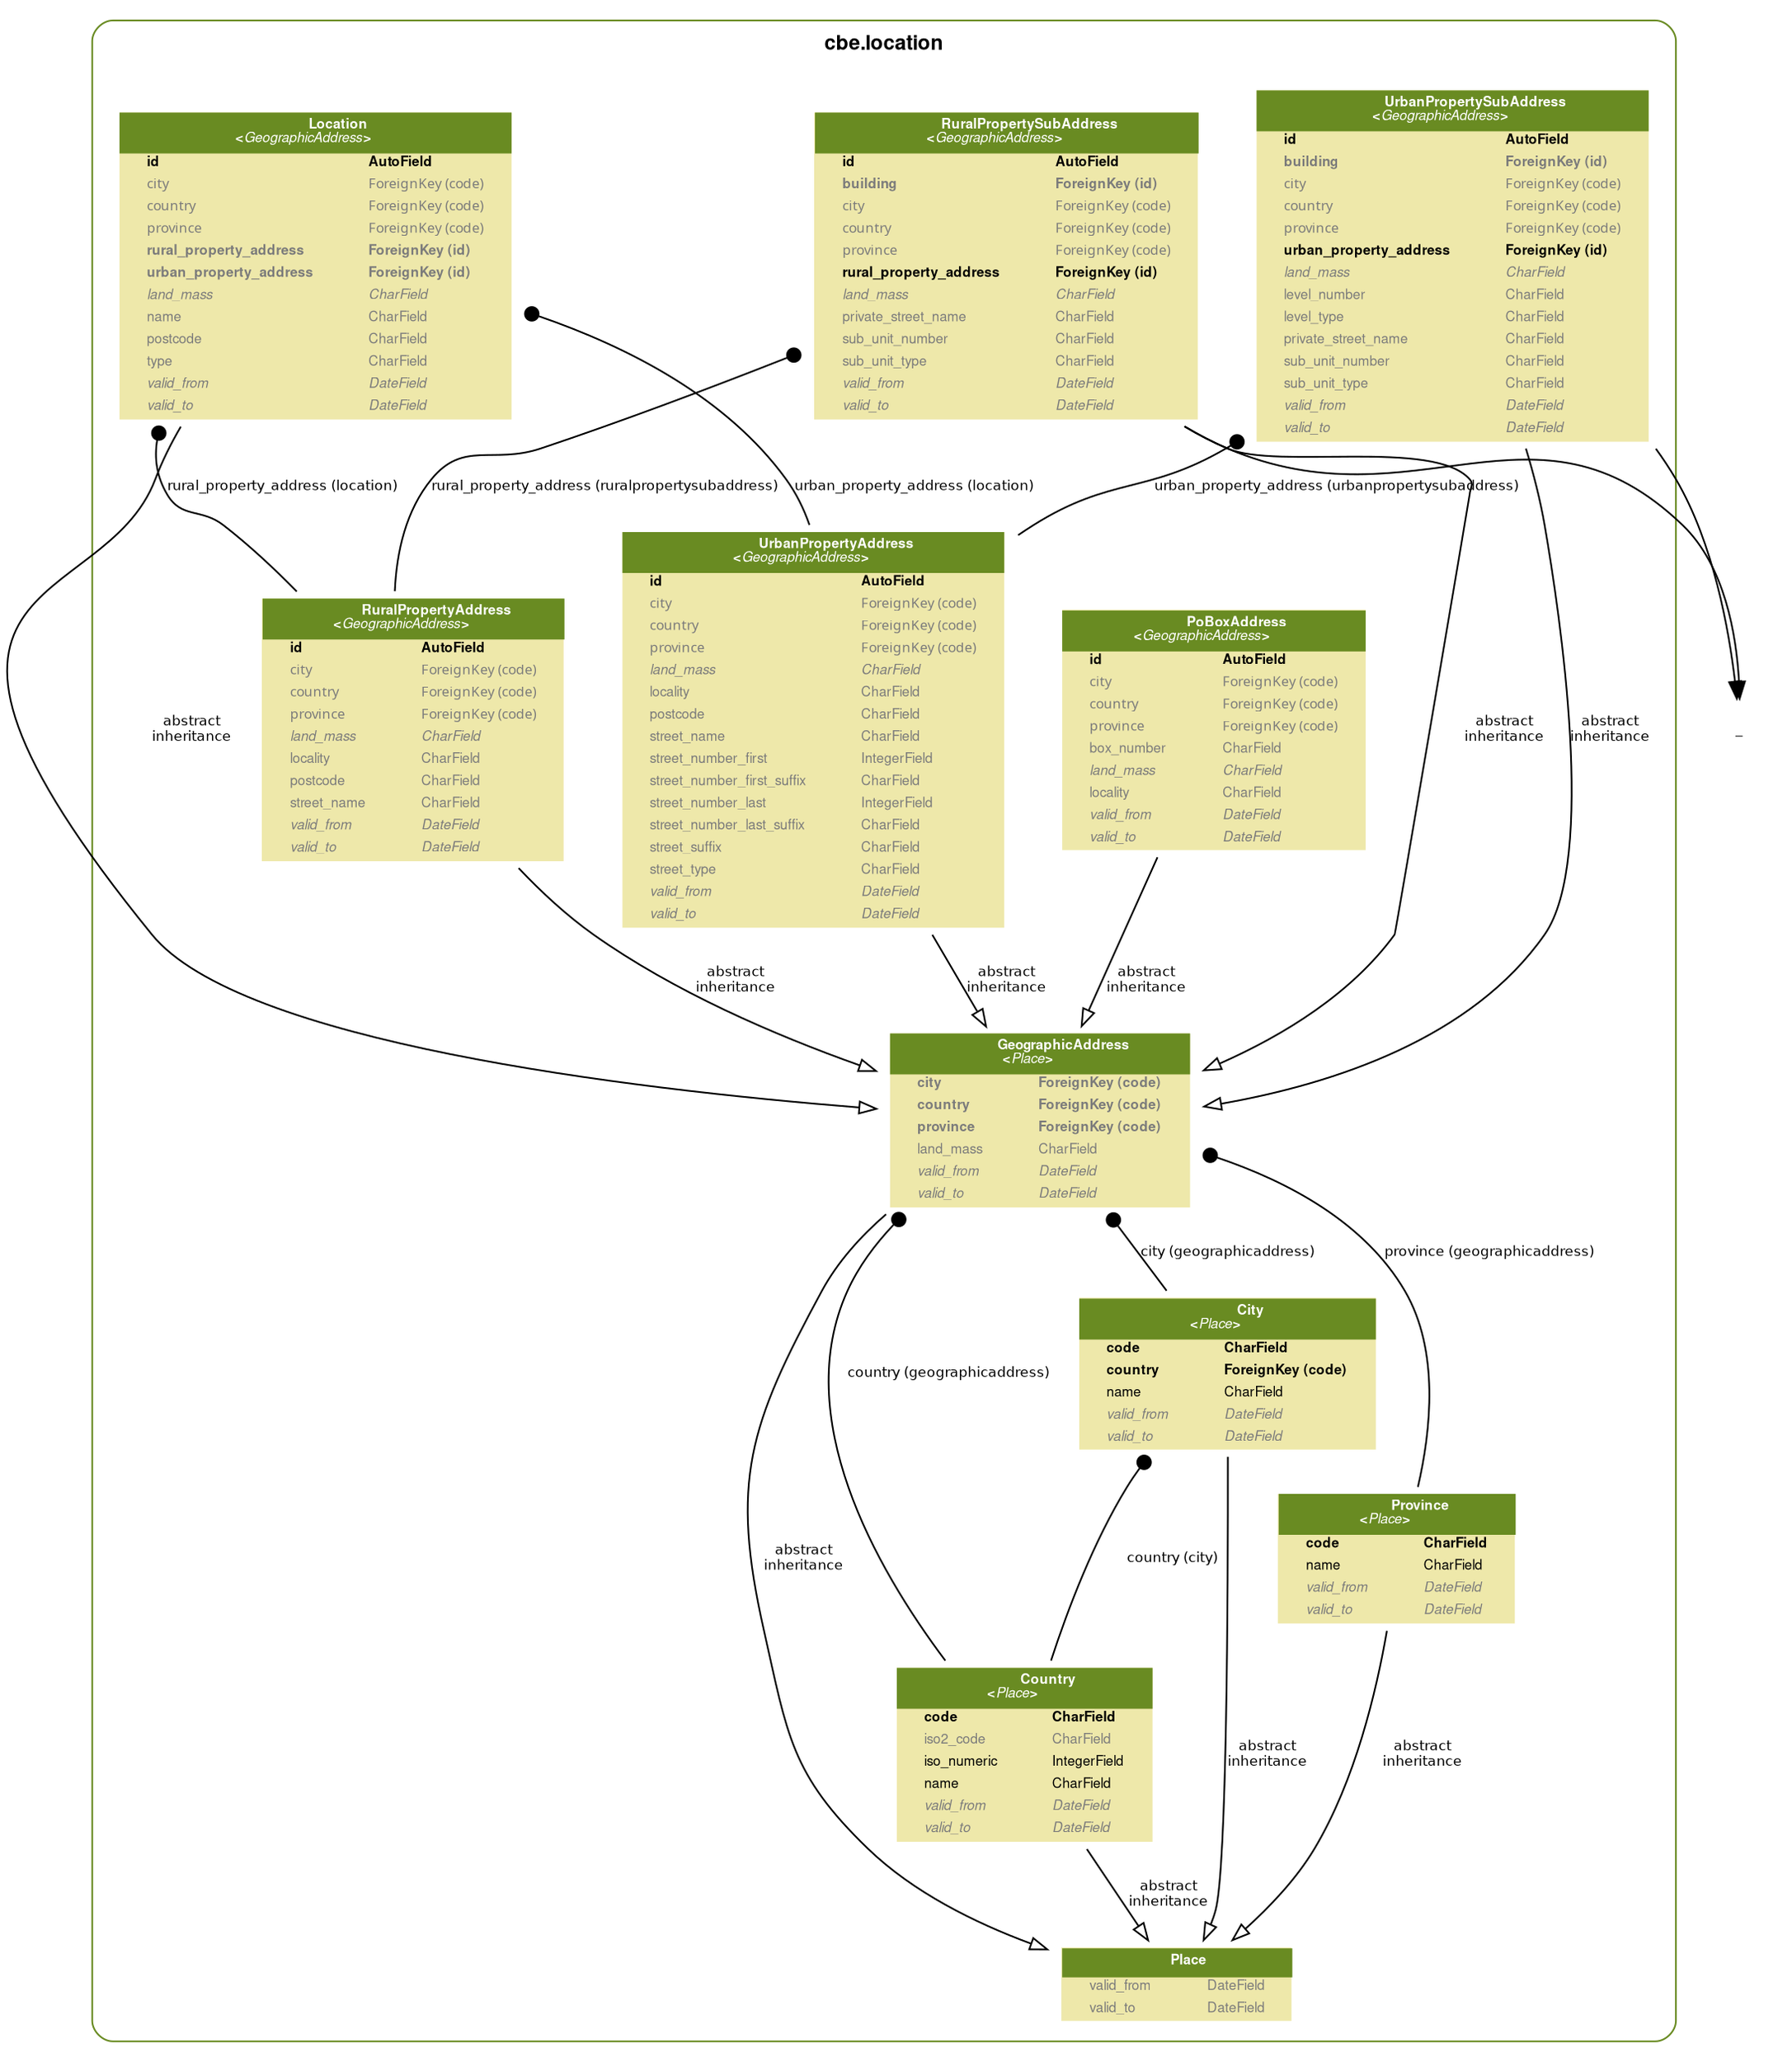 digraph model_graph {
  // Dotfile by Django-Extensions graph_models
  // Created: 2018-01-15 13:02
  // Cli Options: -I Place,Country,City,Province,GeographicAddress,UrbanPropertyAddress,UrbanPropertySubAddress,RuralPropertyAddress,RuralPropertySubAddress,PoBoxAddress,Location

  fontname = "Helvetica"
  fontsize = 8
  splines  = true

  node [
    fontname = "Helvetica"
    fontsize = 8
    shape = "plaintext"
  ]

  edge [
    fontname = "Helvetica"
    fontsize = 8
  ]

  // Labels
  subgraph cluster_cbe_location {
    label=<
          <TABLE BORDER="0" CELLBORDER="0" CELLSPACING="0">
          <TR><TD COLSPAN="2" CELLPADDING="4" ALIGN="CENTER">
          <FONT FACE="Helvetica Bold" COLOR="Black" POINT-SIZE="12">
          cbe.location
          </FONT>
          </TD></TR>
          </TABLE>
          >
    color=olivedrab4
    style="rounded"
  
    cbe_location_models_GeographicAddress [label=<
      <TABLE BGCOLOR="palegoldenrod" BORDER="0" CELLBORDER="0" CELLSPACING="0">
      <TR><TD COLSPAN="2" CELLPADDING="4" ALIGN="CENTER" BGCOLOR="olivedrab4">
      <FONT FACE="Helvetica Bold" COLOR="white">
      GeographicAddress<BR/>&lt;<FONT FACE="Helvetica Italic">Place</FONT>&gt;
      </FONT></TD></TR>
    
      <TR><TD ALIGN="LEFT" BORDER="0">
      <FONT COLOR="#7B7B7B" FACE="Helvetica Bold">city</FONT>
      </TD><TD ALIGN="LEFT">
      <FONT COLOR="#7B7B7B" FACE="Helvetica Bold">ForeignKey (code)</FONT>
      </TD></TR>
    
      <TR><TD ALIGN="LEFT" BORDER="0">
      <FONT COLOR="#7B7B7B" FACE="Helvetica Bold">country</FONT>
      </TD><TD ALIGN="LEFT">
      <FONT COLOR="#7B7B7B" FACE="Helvetica Bold">ForeignKey (code)</FONT>
      </TD></TR>
    
      <TR><TD ALIGN="LEFT" BORDER="0">
      <FONT COLOR="#7B7B7B" FACE="Helvetica Bold">province</FONT>
      </TD><TD ALIGN="LEFT">
      <FONT COLOR="#7B7B7B" FACE="Helvetica Bold">ForeignKey (code)</FONT>
      </TD></TR>
    
      <TR><TD ALIGN="LEFT" BORDER="0">
      <FONT COLOR="#7B7B7B" FACE="Helvetica ">land_mass</FONT>
      </TD><TD ALIGN="LEFT">
      <FONT COLOR="#7B7B7B" FACE="Helvetica ">CharField</FONT>
      </TD></TR>
    
      <TR><TD ALIGN="LEFT" BORDER="0">
      <FONT COLOR="#7B7B7B" FACE="Helvetica Italic">valid_from</FONT>
      </TD><TD ALIGN="LEFT">
      <FONT COLOR="#7B7B7B" FACE="Helvetica Italic">DateField</FONT>
      </TD></TR>
    
      <TR><TD ALIGN="LEFT" BORDER="0">
      <FONT COLOR="#7B7B7B" FACE="Helvetica Italic">valid_to</FONT>
      </TD><TD ALIGN="LEFT">
      <FONT COLOR="#7B7B7B" FACE="Helvetica Italic">DateField</FONT>
      </TD></TR>
    
      </TABLE>
      >]
  
    cbe_location_models_Place [label=<
      <TABLE BGCOLOR="palegoldenrod" BORDER="0" CELLBORDER="0" CELLSPACING="0">
      <TR><TD COLSPAN="2" CELLPADDING="4" ALIGN="CENTER" BGCOLOR="olivedrab4">
      <FONT FACE="Helvetica Bold" COLOR="white">
      Place
      </FONT></TD></TR>
    
      <TR><TD ALIGN="LEFT" BORDER="0">
      <FONT COLOR="#7B7B7B" FACE="Helvetica ">valid_from</FONT>
      </TD><TD ALIGN="LEFT">
      <FONT COLOR="#7B7B7B" FACE="Helvetica ">DateField</FONT>
      </TD></TR>
    
      <TR><TD ALIGN="LEFT" BORDER="0">
      <FONT COLOR="#7B7B7B" FACE="Helvetica ">valid_to</FONT>
      </TD><TD ALIGN="LEFT">
      <FONT COLOR="#7B7B7B" FACE="Helvetica ">DateField</FONT>
      </TD></TR>
    
      </TABLE>
      >]
  
    cbe_location_models_Country [label=<
      <TABLE BGCOLOR="palegoldenrod" BORDER="0" CELLBORDER="0" CELLSPACING="0">
      <TR><TD COLSPAN="2" CELLPADDING="4" ALIGN="CENTER" BGCOLOR="olivedrab4">
      <FONT FACE="Helvetica Bold" COLOR="white">
      Country<BR/>&lt;<FONT FACE="Helvetica Italic">Place</FONT>&gt;
      </FONT></TD></TR>
    
      <TR><TD ALIGN="LEFT" BORDER="0">
      <FONT FACE="Helvetica Bold">code</FONT>
      </TD><TD ALIGN="LEFT">
      <FONT FACE="Helvetica Bold">CharField</FONT>
      </TD></TR>
    
      <TR><TD ALIGN="LEFT" BORDER="0">
      <FONT COLOR="#7B7B7B" FACE="Helvetica ">iso2_code</FONT>
      </TD><TD ALIGN="LEFT">
      <FONT COLOR="#7B7B7B" FACE="Helvetica ">CharField</FONT>
      </TD></TR>
    
      <TR><TD ALIGN="LEFT" BORDER="0">
      <FONT FACE="Helvetica ">iso_numeric</FONT>
      </TD><TD ALIGN="LEFT">
      <FONT FACE="Helvetica ">IntegerField</FONT>
      </TD></TR>
    
      <TR><TD ALIGN="LEFT" BORDER="0">
      <FONT FACE="Helvetica ">name</FONT>
      </TD><TD ALIGN="LEFT">
      <FONT FACE="Helvetica ">CharField</FONT>
      </TD></TR>
    
      <TR><TD ALIGN="LEFT" BORDER="0">
      <FONT COLOR="#7B7B7B" FACE="Helvetica Italic">valid_from</FONT>
      </TD><TD ALIGN="LEFT">
      <FONT COLOR="#7B7B7B" FACE="Helvetica Italic">DateField</FONT>
      </TD></TR>
    
      <TR><TD ALIGN="LEFT" BORDER="0">
      <FONT COLOR="#7B7B7B" FACE="Helvetica Italic">valid_to</FONT>
      </TD><TD ALIGN="LEFT">
      <FONT COLOR="#7B7B7B" FACE="Helvetica Italic">DateField</FONT>
      </TD></TR>
    
      </TABLE>
      >]
  
    cbe_location_models_City [label=<
      <TABLE BGCOLOR="palegoldenrod" BORDER="0" CELLBORDER="0" CELLSPACING="0">
      <TR><TD COLSPAN="2" CELLPADDING="4" ALIGN="CENTER" BGCOLOR="olivedrab4">
      <FONT FACE="Helvetica Bold" COLOR="white">
      City<BR/>&lt;<FONT FACE="Helvetica Italic">Place</FONT>&gt;
      </FONT></TD></TR>
    
      <TR><TD ALIGN="LEFT" BORDER="0">
      <FONT FACE="Helvetica Bold">code</FONT>
      </TD><TD ALIGN="LEFT">
      <FONT FACE="Helvetica Bold">CharField</FONT>
      </TD></TR>
    
      <TR><TD ALIGN="LEFT" BORDER="0">
      <FONT FACE="Helvetica Bold">country</FONT>
      </TD><TD ALIGN="LEFT">
      <FONT FACE="Helvetica Bold">ForeignKey (code)</FONT>
      </TD></TR>
    
      <TR><TD ALIGN="LEFT" BORDER="0">
      <FONT FACE="Helvetica ">name</FONT>
      </TD><TD ALIGN="LEFT">
      <FONT FACE="Helvetica ">CharField</FONT>
      </TD></TR>
    
      <TR><TD ALIGN="LEFT" BORDER="0">
      <FONT COLOR="#7B7B7B" FACE="Helvetica Italic">valid_from</FONT>
      </TD><TD ALIGN="LEFT">
      <FONT COLOR="#7B7B7B" FACE="Helvetica Italic">DateField</FONT>
      </TD></TR>
    
      <TR><TD ALIGN="LEFT" BORDER="0">
      <FONT COLOR="#7B7B7B" FACE="Helvetica Italic">valid_to</FONT>
      </TD><TD ALIGN="LEFT">
      <FONT COLOR="#7B7B7B" FACE="Helvetica Italic">DateField</FONT>
      </TD></TR>
    
      </TABLE>
      >]
  
    cbe_location_models_Province [label=<
      <TABLE BGCOLOR="palegoldenrod" BORDER="0" CELLBORDER="0" CELLSPACING="0">
      <TR><TD COLSPAN="2" CELLPADDING="4" ALIGN="CENTER" BGCOLOR="olivedrab4">
      <FONT FACE="Helvetica Bold" COLOR="white">
      Province<BR/>&lt;<FONT FACE="Helvetica Italic">Place</FONT>&gt;
      </FONT></TD></TR>
    
      <TR><TD ALIGN="LEFT" BORDER="0">
      <FONT FACE="Helvetica Bold">code</FONT>
      </TD><TD ALIGN="LEFT">
      <FONT FACE="Helvetica Bold">CharField</FONT>
      </TD></TR>
    
      <TR><TD ALIGN="LEFT" BORDER="0">
      <FONT FACE="Helvetica ">name</FONT>
      </TD><TD ALIGN="LEFT">
      <FONT FACE="Helvetica ">CharField</FONT>
      </TD></TR>
    
      <TR><TD ALIGN="LEFT" BORDER="0">
      <FONT COLOR="#7B7B7B" FACE="Helvetica Italic">valid_from</FONT>
      </TD><TD ALIGN="LEFT">
      <FONT COLOR="#7B7B7B" FACE="Helvetica Italic">DateField</FONT>
      </TD></TR>
    
      <TR><TD ALIGN="LEFT" BORDER="0">
      <FONT COLOR="#7B7B7B" FACE="Helvetica Italic">valid_to</FONT>
      </TD><TD ALIGN="LEFT">
      <FONT COLOR="#7B7B7B" FACE="Helvetica Italic">DateField</FONT>
      </TD></TR>
    
      </TABLE>
      >]
  
    cbe_location_models_UrbanPropertyAddress [label=<
      <TABLE BGCOLOR="palegoldenrod" BORDER="0" CELLBORDER="0" CELLSPACING="0">
      <TR><TD COLSPAN="2" CELLPADDING="4" ALIGN="CENTER" BGCOLOR="olivedrab4">
      <FONT FACE="Helvetica Bold" COLOR="white">
      UrbanPropertyAddress<BR/>&lt;<FONT FACE="Helvetica Italic">GeographicAddress</FONT>&gt;
      </FONT></TD></TR>
    
      <TR><TD ALIGN="LEFT" BORDER="0">
      <FONT FACE="Helvetica Bold">id</FONT>
      </TD><TD ALIGN="LEFT">
      <FONT FACE="Helvetica Bold">AutoField</FONT>
      </TD></TR>
    
      <TR><TD ALIGN="LEFT" BORDER="0">
      <FONT COLOR="#7B7B7B" FACE="Helvetica ItalicBold">city</FONT>
      </TD><TD ALIGN="LEFT">
      <FONT COLOR="#7B7B7B" FACE="Helvetica ItalicBold">ForeignKey (code)</FONT>
      </TD></TR>
    
      <TR><TD ALIGN="LEFT" BORDER="0">
      <FONT COLOR="#7B7B7B" FACE="Helvetica ItalicBold">country</FONT>
      </TD><TD ALIGN="LEFT">
      <FONT COLOR="#7B7B7B" FACE="Helvetica ItalicBold">ForeignKey (code)</FONT>
      </TD></TR>
    
      <TR><TD ALIGN="LEFT" BORDER="0">
      <FONT COLOR="#7B7B7B" FACE="Helvetica ItalicBold">province</FONT>
      </TD><TD ALIGN="LEFT">
      <FONT COLOR="#7B7B7B" FACE="Helvetica ItalicBold">ForeignKey (code)</FONT>
      </TD></TR>
    
      <TR><TD ALIGN="LEFT" BORDER="0">
      <FONT COLOR="#7B7B7B" FACE="Helvetica Italic">land_mass</FONT>
      </TD><TD ALIGN="LEFT">
      <FONT COLOR="#7B7B7B" FACE="Helvetica Italic">CharField</FONT>
      </TD></TR>
    
      <TR><TD ALIGN="LEFT" BORDER="0">
      <FONT COLOR="#7B7B7B" FACE="Helvetica ">locality</FONT>
      </TD><TD ALIGN="LEFT">
      <FONT COLOR="#7B7B7B" FACE="Helvetica ">CharField</FONT>
      </TD></TR>
    
      <TR><TD ALIGN="LEFT" BORDER="0">
      <FONT COLOR="#7B7B7B" FACE="Helvetica ">postcode</FONT>
      </TD><TD ALIGN="LEFT">
      <FONT COLOR="#7B7B7B" FACE="Helvetica ">CharField</FONT>
      </TD></TR>
    
      <TR><TD ALIGN="LEFT" BORDER="0">
      <FONT COLOR="#7B7B7B" FACE="Helvetica ">street_name</FONT>
      </TD><TD ALIGN="LEFT">
      <FONT COLOR="#7B7B7B" FACE="Helvetica ">CharField</FONT>
      </TD></TR>
    
      <TR><TD ALIGN="LEFT" BORDER="0">
      <FONT COLOR="#7B7B7B" FACE="Helvetica ">street_number_first</FONT>
      </TD><TD ALIGN="LEFT">
      <FONT COLOR="#7B7B7B" FACE="Helvetica ">IntegerField</FONT>
      </TD></TR>
    
      <TR><TD ALIGN="LEFT" BORDER="0">
      <FONT COLOR="#7B7B7B" FACE="Helvetica ">street_number_first_suffix</FONT>
      </TD><TD ALIGN="LEFT">
      <FONT COLOR="#7B7B7B" FACE="Helvetica ">CharField</FONT>
      </TD></TR>
    
      <TR><TD ALIGN="LEFT" BORDER="0">
      <FONT COLOR="#7B7B7B" FACE="Helvetica ">street_number_last</FONT>
      </TD><TD ALIGN="LEFT">
      <FONT COLOR="#7B7B7B" FACE="Helvetica ">IntegerField</FONT>
      </TD></TR>
    
      <TR><TD ALIGN="LEFT" BORDER="0">
      <FONT COLOR="#7B7B7B" FACE="Helvetica ">street_number_last_suffix</FONT>
      </TD><TD ALIGN="LEFT">
      <FONT COLOR="#7B7B7B" FACE="Helvetica ">CharField</FONT>
      </TD></TR>
    
      <TR><TD ALIGN="LEFT" BORDER="0">
      <FONT COLOR="#7B7B7B" FACE="Helvetica ">street_suffix</FONT>
      </TD><TD ALIGN="LEFT">
      <FONT COLOR="#7B7B7B" FACE="Helvetica ">CharField</FONT>
      </TD></TR>
    
      <TR><TD ALIGN="LEFT" BORDER="0">
      <FONT COLOR="#7B7B7B" FACE="Helvetica ">street_type</FONT>
      </TD><TD ALIGN="LEFT">
      <FONT COLOR="#7B7B7B" FACE="Helvetica ">CharField</FONT>
      </TD></TR>
    
      <TR><TD ALIGN="LEFT" BORDER="0">
      <FONT COLOR="#7B7B7B" FACE="Helvetica Italic">valid_from</FONT>
      </TD><TD ALIGN="LEFT">
      <FONT COLOR="#7B7B7B" FACE="Helvetica Italic">DateField</FONT>
      </TD></TR>
    
      <TR><TD ALIGN="LEFT" BORDER="0">
      <FONT COLOR="#7B7B7B" FACE="Helvetica Italic">valid_to</FONT>
      </TD><TD ALIGN="LEFT">
      <FONT COLOR="#7B7B7B" FACE="Helvetica Italic">DateField</FONT>
      </TD></TR>
    
      </TABLE>
      >]
  
    cbe_location_models_UrbanPropertySubAddress [label=<
      <TABLE BGCOLOR="palegoldenrod" BORDER="0" CELLBORDER="0" CELLSPACING="0">
      <TR><TD COLSPAN="2" CELLPADDING="4" ALIGN="CENTER" BGCOLOR="olivedrab4">
      <FONT FACE="Helvetica Bold" COLOR="white">
      UrbanPropertySubAddress<BR/>&lt;<FONT FACE="Helvetica Italic">GeographicAddress</FONT>&gt;
      </FONT></TD></TR>
    
      <TR><TD ALIGN="LEFT" BORDER="0">
      <FONT FACE="Helvetica Bold">id</FONT>
      </TD><TD ALIGN="LEFT">
      <FONT FACE="Helvetica Bold">AutoField</FONT>
      </TD></TR>
    
      <TR><TD ALIGN="LEFT" BORDER="0">
      <FONT COLOR="#7B7B7B" FACE="Helvetica Bold">building</FONT>
      </TD><TD ALIGN="LEFT">
      <FONT COLOR="#7B7B7B" FACE="Helvetica Bold">ForeignKey (id)</FONT>
      </TD></TR>
    
      <TR><TD ALIGN="LEFT" BORDER="0">
      <FONT COLOR="#7B7B7B" FACE="Helvetica ItalicBold">city</FONT>
      </TD><TD ALIGN="LEFT">
      <FONT COLOR="#7B7B7B" FACE="Helvetica ItalicBold">ForeignKey (code)</FONT>
      </TD></TR>
    
      <TR><TD ALIGN="LEFT" BORDER="0">
      <FONT COLOR="#7B7B7B" FACE="Helvetica ItalicBold">country</FONT>
      </TD><TD ALIGN="LEFT">
      <FONT COLOR="#7B7B7B" FACE="Helvetica ItalicBold">ForeignKey (code)</FONT>
      </TD></TR>
    
      <TR><TD ALIGN="LEFT" BORDER="0">
      <FONT COLOR="#7B7B7B" FACE="Helvetica ItalicBold">province</FONT>
      </TD><TD ALIGN="LEFT">
      <FONT COLOR="#7B7B7B" FACE="Helvetica ItalicBold">ForeignKey (code)</FONT>
      </TD></TR>
    
      <TR><TD ALIGN="LEFT" BORDER="0">
      <FONT FACE="Helvetica Bold">urban_property_address</FONT>
      </TD><TD ALIGN="LEFT">
      <FONT FACE="Helvetica Bold">ForeignKey (id)</FONT>
      </TD></TR>
    
      <TR><TD ALIGN="LEFT" BORDER="0">
      <FONT COLOR="#7B7B7B" FACE="Helvetica Italic">land_mass</FONT>
      </TD><TD ALIGN="LEFT">
      <FONT COLOR="#7B7B7B" FACE="Helvetica Italic">CharField</FONT>
      </TD></TR>
    
      <TR><TD ALIGN="LEFT" BORDER="0">
      <FONT COLOR="#7B7B7B" FACE="Helvetica ">level_number</FONT>
      </TD><TD ALIGN="LEFT">
      <FONT COLOR="#7B7B7B" FACE="Helvetica ">CharField</FONT>
      </TD></TR>
    
      <TR><TD ALIGN="LEFT" BORDER="0">
      <FONT COLOR="#7B7B7B" FACE="Helvetica ">level_type</FONT>
      </TD><TD ALIGN="LEFT">
      <FONT COLOR="#7B7B7B" FACE="Helvetica ">CharField</FONT>
      </TD></TR>
    
      <TR><TD ALIGN="LEFT" BORDER="0">
      <FONT COLOR="#7B7B7B" FACE="Helvetica ">private_street_name</FONT>
      </TD><TD ALIGN="LEFT">
      <FONT COLOR="#7B7B7B" FACE="Helvetica ">CharField</FONT>
      </TD></TR>
    
      <TR><TD ALIGN="LEFT" BORDER="0">
      <FONT COLOR="#7B7B7B" FACE="Helvetica ">sub_unit_number</FONT>
      </TD><TD ALIGN="LEFT">
      <FONT COLOR="#7B7B7B" FACE="Helvetica ">CharField</FONT>
      </TD></TR>
    
      <TR><TD ALIGN="LEFT" BORDER="0">
      <FONT COLOR="#7B7B7B" FACE="Helvetica ">sub_unit_type</FONT>
      </TD><TD ALIGN="LEFT">
      <FONT COLOR="#7B7B7B" FACE="Helvetica ">CharField</FONT>
      </TD></TR>
    
      <TR><TD ALIGN="LEFT" BORDER="0">
      <FONT COLOR="#7B7B7B" FACE="Helvetica Italic">valid_from</FONT>
      </TD><TD ALIGN="LEFT">
      <FONT COLOR="#7B7B7B" FACE="Helvetica Italic">DateField</FONT>
      </TD></TR>
    
      <TR><TD ALIGN="LEFT" BORDER="0">
      <FONT COLOR="#7B7B7B" FACE="Helvetica Italic">valid_to</FONT>
      </TD><TD ALIGN="LEFT">
      <FONT COLOR="#7B7B7B" FACE="Helvetica Italic">DateField</FONT>
      </TD></TR>
    
      </TABLE>
      >]
  
    cbe_location_models_RuralPropertyAddress [label=<
      <TABLE BGCOLOR="palegoldenrod" BORDER="0" CELLBORDER="0" CELLSPACING="0">
      <TR><TD COLSPAN="2" CELLPADDING="4" ALIGN="CENTER" BGCOLOR="olivedrab4">
      <FONT FACE="Helvetica Bold" COLOR="white">
      RuralPropertyAddress<BR/>&lt;<FONT FACE="Helvetica Italic">GeographicAddress</FONT>&gt;
      </FONT></TD></TR>
    
      <TR><TD ALIGN="LEFT" BORDER="0">
      <FONT FACE="Helvetica Bold">id</FONT>
      </TD><TD ALIGN="LEFT">
      <FONT FACE="Helvetica Bold">AutoField</FONT>
      </TD></TR>
    
      <TR><TD ALIGN="LEFT" BORDER="0">
      <FONT COLOR="#7B7B7B" FACE="Helvetica ItalicBold">city</FONT>
      </TD><TD ALIGN="LEFT">
      <FONT COLOR="#7B7B7B" FACE="Helvetica ItalicBold">ForeignKey (code)</FONT>
      </TD></TR>
    
      <TR><TD ALIGN="LEFT" BORDER="0">
      <FONT COLOR="#7B7B7B" FACE="Helvetica ItalicBold">country</FONT>
      </TD><TD ALIGN="LEFT">
      <FONT COLOR="#7B7B7B" FACE="Helvetica ItalicBold">ForeignKey (code)</FONT>
      </TD></TR>
    
      <TR><TD ALIGN="LEFT" BORDER="0">
      <FONT COLOR="#7B7B7B" FACE="Helvetica ItalicBold">province</FONT>
      </TD><TD ALIGN="LEFT">
      <FONT COLOR="#7B7B7B" FACE="Helvetica ItalicBold">ForeignKey (code)</FONT>
      </TD></TR>
    
      <TR><TD ALIGN="LEFT" BORDER="0">
      <FONT COLOR="#7B7B7B" FACE="Helvetica Italic">land_mass</FONT>
      </TD><TD ALIGN="LEFT">
      <FONT COLOR="#7B7B7B" FACE="Helvetica Italic">CharField</FONT>
      </TD></TR>
    
      <TR><TD ALIGN="LEFT" BORDER="0">
      <FONT COLOR="#7B7B7B" FACE="Helvetica ">locality</FONT>
      </TD><TD ALIGN="LEFT">
      <FONT COLOR="#7B7B7B" FACE="Helvetica ">CharField</FONT>
      </TD></TR>
    
      <TR><TD ALIGN="LEFT" BORDER="0">
      <FONT COLOR="#7B7B7B" FACE="Helvetica ">postcode</FONT>
      </TD><TD ALIGN="LEFT">
      <FONT COLOR="#7B7B7B" FACE="Helvetica ">CharField</FONT>
      </TD></TR>
    
      <TR><TD ALIGN="LEFT" BORDER="0">
      <FONT COLOR="#7B7B7B" FACE="Helvetica ">street_name</FONT>
      </TD><TD ALIGN="LEFT">
      <FONT COLOR="#7B7B7B" FACE="Helvetica ">CharField</FONT>
      </TD></TR>
    
      <TR><TD ALIGN="LEFT" BORDER="0">
      <FONT COLOR="#7B7B7B" FACE="Helvetica Italic">valid_from</FONT>
      </TD><TD ALIGN="LEFT">
      <FONT COLOR="#7B7B7B" FACE="Helvetica Italic">DateField</FONT>
      </TD></TR>
    
      <TR><TD ALIGN="LEFT" BORDER="0">
      <FONT COLOR="#7B7B7B" FACE="Helvetica Italic">valid_to</FONT>
      </TD><TD ALIGN="LEFT">
      <FONT COLOR="#7B7B7B" FACE="Helvetica Italic">DateField</FONT>
      </TD></TR>
    
      </TABLE>
      >]
  
    cbe_location_models_RuralPropertySubAddress [label=<
      <TABLE BGCOLOR="palegoldenrod" BORDER="0" CELLBORDER="0" CELLSPACING="0">
      <TR><TD COLSPAN="2" CELLPADDING="4" ALIGN="CENTER" BGCOLOR="olivedrab4">
      <FONT FACE="Helvetica Bold" COLOR="white">
      RuralPropertySubAddress<BR/>&lt;<FONT FACE="Helvetica Italic">GeographicAddress</FONT>&gt;
      </FONT></TD></TR>
    
      <TR><TD ALIGN="LEFT" BORDER="0">
      <FONT FACE="Helvetica Bold">id</FONT>
      </TD><TD ALIGN="LEFT">
      <FONT FACE="Helvetica Bold">AutoField</FONT>
      </TD></TR>
    
      <TR><TD ALIGN="LEFT" BORDER="0">
      <FONT COLOR="#7B7B7B" FACE="Helvetica Bold">building</FONT>
      </TD><TD ALIGN="LEFT">
      <FONT COLOR="#7B7B7B" FACE="Helvetica Bold">ForeignKey (id)</FONT>
      </TD></TR>
    
      <TR><TD ALIGN="LEFT" BORDER="0">
      <FONT COLOR="#7B7B7B" FACE="Helvetica ItalicBold">city</FONT>
      </TD><TD ALIGN="LEFT">
      <FONT COLOR="#7B7B7B" FACE="Helvetica ItalicBold">ForeignKey (code)</FONT>
      </TD></TR>
    
      <TR><TD ALIGN="LEFT" BORDER="0">
      <FONT COLOR="#7B7B7B" FACE="Helvetica ItalicBold">country</FONT>
      </TD><TD ALIGN="LEFT">
      <FONT COLOR="#7B7B7B" FACE="Helvetica ItalicBold">ForeignKey (code)</FONT>
      </TD></TR>
    
      <TR><TD ALIGN="LEFT" BORDER="0">
      <FONT COLOR="#7B7B7B" FACE="Helvetica ItalicBold">province</FONT>
      </TD><TD ALIGN="LEFT">
      <FONT COLOR="#7B7B7B" FACE="Helvetica ItalicBold">ForeignKey (code)</FONT>
      </TD></TR>
    
      <TR><TD ALIGN="LEFT" BORDER="0">
      <FONT FACE="Helvetica Bold">rural_property_address</FONT>
      </TD><TD ALIGN="LEFT">
      <FONT FACE="Helvetica Bold">ForeignKey (id)</FONT>
      </TD></TR>
    
      <TR><TD ALIGN="LEFT" BORDER="0">
      <FONT COLOR="#7B7B7B" FACE="Helvetica Italic">land_mass</FONT>
      </TD><TD ALIGN="LEFT">
      <FONT COLOR="#7B7B7B" FACE="Helvetica Italic">CharField</FONT>
      </TD></TR>
    
      <TR><TD ALIGN="LEFT" BORDER="0">
      <FONT COLOR="#7B7B7B" FACE="Helvetica ">private_street_name</FONT>
      </TD><TD ALIGN="LEFT">
      <FONT COLOR="#7B7B7B" FACE="Helvetica ">CharField</FONT>
      </TD></TR>
    
      <TR><TD ALIGN="LEFT" BORDER="0">
      <FONT COLOR="#7B7B7B" FACE="Helvetica ">sub_unit_number</FONT>
      </TD><TD ALIGN="LEFT">
      <FONT COLOR="#7B7B7B" FACE="Helvetica ">CharField</FONT>
      </TD></TR>
    
      <TR><TD ALIGN="LEFT" BORDER="0">
      <FONT COLOR="#7B7B7B" FACE="Helvetica ">sub_unit_type</FONT>
      </TD><TD ALIGN="LEFT">
      <FONT COLOR="#7B7B7B" FACE="Helvetica ">CharField</FONT>
      </TD></TR>
    
      <TR><TD ALIGN="LEFT" BORDER="0">
      <FONT COLOR="#7B7B7B" FACE="Helvetica Italic">valid_from</FONT>
      </TD><TD ALIGN="LEFT">
      <FONT COLOR="#7B7B7B" FACE="Helvetica Italic">DateField</FONT>
      </TD></TR>
    
      <TR><TD ALIGN="LEFT" BORDER="0">
      <FONT COLOR="#7B7B7B" FACE="Helvetica Italic">valid_to</FONT>
      </TD><TD ALIGN="LEFT">
      <FONT COLOR="#7B7B7B" FACE="Helvetica Italic">DateField</FONT>
      </TD></TR>
    
      </TABLE>
      >]
  
    cbe_location_models_PoBoxAddress [label=<
      <TABLE BGCOLOR="palegoldenrod" BORDER="0" CELLBORDER="0" CELLSPACING="0">
      <TR><TD COLSPAN="2" CELLPADDING="4" ALIGN="CENTER" BGCOLOR="olivedrab4">
      <FONT FACE="Helvetica Bold" COLOR="white">
      PoBoxAddress<BR/>&lt;<FONT FACE="Helvetica Italic">GeographicAddress</FONT>&gt;
      </FONT></TD></TR>
    
      <TR><TD ALIGN="LEFT" BORDER="0">
      <FONT FACE="Helvetica Bold">id</FONT>
      </TD><TD ALIGN="LEFT">
      <FONT FACE="Helvetica Bold">AutoField</FONT>
      </TD></TR>
    
      <TR><TD ALIGN="LEFT" BORDER="0">
      <FONT COLOR="#7B7B7B" FACE="Helvetica ItalicBold">city</FONT>
      </TD><TD ALIGN="LEFT">
      <FONT COLOR="#7B7B7B" FACE="Helvetica ItalicBold">ForeignKey (code)</FONT>
      </TD></TR>
    
      <TR><TD ALIGN="LEFT" BORDER="0">
      <FONT COLOR="#7B7B7B" FACE="Helvetica ItalicBold">country</FONT>
      </TD><TD ALIGN="LEFT">
      <FONT COLOR="#7B7B7B" FACE="Helvetica ItalicBold">ForeignKey (code)</FONT>
      </TD></TR>
    
      <TR><TD ALIGN="LEFT" BORDER="0">
      <FONT COLOR="#7B7B7B" FACE="Helvetica ItalicBold">province</FONT>
      </TD><TD ALIGN="LEFT">
      <FONT COLOR="#7B7B7B" FACE="Helvetica ItalicBold">ForeignKey (code)</FONT>
      </TD></TR>
    
      <TR><TD ALIGN="LEFT" BORDER="0">
      <FONT COLOR="#7B7B7B" FACE="Helvetica ">box_number</FONT>
      </TD><TD ALIGN="LEFT">
      <FONT COLOR="#7B7B7B" FACE="Helvetica ">CharField</FONT>
      </TD></TR>
    
      <TR><TD ALIGN="LEFT" BORDER="0">
      <FONT COLOR="#7B7B7B" FACE="Helvetica Italic">land_mass</FONT>
      </TD><TD ALIGN="LEFT">
      <FONT COLOR="#7B7B7B" FACE="Helvetica Italic">CharField</FONT>
      </TD></TR>
    
      <TR><TD ALIGN="LEFT" BORDER="0">
      <FONT COLOR="#7B7B7B" FACE="Helvetica ">locality</FONT>
      </TD><TD ALIGN="LEFT">
      <FONT COLOR="#7B7B7B" FACE="Helvetica ">CharField</FONT>
      </TD></TR>
    
      <TR><TD ALIGN="LEFT" BORDER="0">
      <FONT COLOR="#7B7B7B" FACE="Helvetica Italic">valid_from</FONT>
      </TD><TD ALIGN="LEFT">
      <FONT COLOR="#7B7B7B" FACE="Helvetica Italic">DateField</FONT>
      </TD></TR>
    
      <TR><TD ALIGN="LEFT" BORDER="0">
      <FONT COLOR="#7B7B7B" FACE="Helvetica Italic">valid_to</FONT>
      </TD><TD ALIGN="LEFT">
      <FONT COLOR="#7B7B7B" FACE="Helvetica Italic">DateField</FONT>
      </TD></TR>
    
      </TABLE>
      >]
  
    cbe_location_models_Location [label=<
      <TABLE BGCOLOR="palegoldenrod" BORDER="0" CELLBORDER="0" CELLSPACING="0">
      <TR><TD COLSPAN="2" CELLPADDING="4" ALIGN="CENTER" BGCOLOR="olivedrab4">
      <FONT FACE="Helvetica Bold" COLOR="white">
      Location<BR/>&lt;<FONT FACE="Helvetica Italic">GeographicAddress</FONT>&gt;
      </FONT></TD></TR>
    
      <TR><TD ALIGN="LEFT" BORDER="0">
      <FONT FACE="Helvetica Bold">id</FONT>
      </TD><TD ALIGN="LEFT">
      <FONT FACE="Helvetica Bold">AutoField</FONT>
      </TD></TR>
    
      <TR><TD ALIGN="LEFT" BORDER="0">
      <FONT COLOR="#7B7B7B" FACE="Helvetica ItalicBold">city</FONT>
      </TD><TD ALIGN="LEFT">
      <FONT COLOR="#7B7B7B" FACE="Helvetica ItalicBold">ForeignKey (code)</FONT>
      </TD></TR>
    
      <TR><TD ALIGN="LEFT" BORDER="0">
      <FONT COLOR="#7B7B7B" FACE="Helvetica ItalicBold">country</FONT>
      </TD><TD ALIGN="LEFT">
      <FONT COLOR="#7B7B7B" FACE="Helvetica ItalicBold">ForeignKey (code)</FONT>
      </TD></TR>
    
      <TR><TD ALIGN="LEFT" BORDER="0">
      <FONT COLOR="#7B7B7B" FACE="Helvetica ItalicBold">province</FONT>
      </TD><TD ALIGN="LEFT">
      <FONT COLOR="#7B7B7B" FACE="Helvetica ItalicBold">ForeignKey (code)</FONT>
      </TD></TR>
    
      <TR><TD ALIGN="LEFT" BORDER="0">
      <FONT COLOR="#7B7B7B" FACE="Helvetica Bold">rural_property_address</FONT>
      </TD><TD ALIGN="LEFT">
      <FONT COLOR="#7B7B7B" FACE="Helvetica Bold">ForeignKey (id)</FONT>
      </TD></TR>
    
      <TR><TD ALIGN="LEFT" BORDER="0">
      <FONT COLOR="#7B7B7B" FACE="Helvetica Bold">urban_property_address</FONT>
      </TD><TD ALIGN="LEFT">
      <FONT COLOR="#7B7B7B" FACE="Helvetica Bold">ForeignKey (id)</FONT>
      </TD></TR>
    
      <TR><TD ALIGN="LEFT" BORDER="0">
      <FONT COLOR="#7B7B7B" FACE="Helvetica Italic">land_mass</FONT>
      </TD><TD ALIGN="LEFT">
      <FONT COLOR="#7B7B7B" FACE="Helvetica Italic">CharField</FONT>
      </TD></TR>
    
      <TR><TD ALIGN="LEFT" BORDER="0">
      <FONT COLOR="#7B7B7B" FACE="Helvetica ">name</FONT>
      </TD><TD ALIGN="LEFT">
      <FONT COLOR="#7B7B7B" FACE="Helvetica ">CharField</FONT>
      </TD></TR>
    
      <TR><TD ALIGN="LEFT" BORDER="0">
      <FONT COLOR="#7B7B7B" FACE="Helvetica ">postcode</FONT>
      </TD><TD ALIGN="LEFT">
      <FONT COLOR="#7B7B7B" FACE="Helvetica ">CharField</FONT>
      </TD></TR>
    
      <TR><TD ALIGN="LEFT" BORDER="0">
      <FONT COLOR="#7B7B7B" FACE="Helvetica ">type</FONT>
      </TD><TD ALIGN="LEFT">
      <FONT COLOR="#7B7B7B" FACE="Helvetica ">CharField</FONT>
      </TD></TR>
    
      <TR><TD ALIGN="LEFT" BORDER="0">
      <FONT COLOR="#7B7B7B" FACE="Helvetica Italic">valid_from</FONT>
      </TD><TD ALIGN="LEFT">
      <FONT COLOR="#7B7B7B" FACE="Helvetica Italic">DateField</FONT>
      </TD></TR>
    
      <TR><TD ALIGN="LEFT" BORDER="0">
      <FONT COLOR="#7B7B7B" FACE="Helvetica Italic">valid_to</FONT>
      </TD><TD ALIGN="LEFT">
      <FONT COLOR="#7B7B7B" FACE="Helvetica Italic">DateField</FONT>
      </TD></TR>
    
      </TABLE>
      >]

  }


  // Relations

  cbe_location_models_GeographicAddress -> cbe_location_models_Country
  [label="country (geographicaddress)"] [arrowhead=none, arrowtail=dot, dir=both];

  cbe_location_models_GeographicAddress -> cbe_location_models_City
  [label="city (geographicaddress)"] [arrowhead=none, arrowtail=dot, dir=both];

  cbe_location_models_GeographicAddress -> cbe_location_models_Province
  [label="province (geographicaddress)"] [arrowhead=none, arrowtail=dot, dir=both];

  cbe_location_models_GeographicAddress -> cbe_location_models_Place
  [label="abstract\ninheritance"] [arrowhead=empty, arrowtail=none, dir=both];

  cbe_location_models_Country -> cbe_location_models_Place
  [label="abstract\ninheritance"] [arrowhead=empty, arrowtail=none, dir=both];

  cbe_location_models_City -> cbe_location_models_Country
  [label="country (city)"] [arrowhead=none, arrowtail=dot, dir=both];

  cbe_location_models_City -> cbe_location_models_Place
  [label="abstract\ninheritance"] [arrowhead=empty, arrowtail=none, dir=both];

  cbe_location_models_Province -> cbe_location_models_Place
  [label="abstract\ninheritance"] [arrowhead=empty, arrowtail=none, dir=both];

  cbe_location_models_UrbanPropertyAddress -> cbe_location_models_GeographicAddress
  [label="abstract\ninheritance"] [arrowhead=empty, arrowtail=none, dir=both];

  cbe_location_models_UrbanPropertySubAddress -> cbe_location_models_UrbanPropertyAddress
  [label="urban_property_address (urbanpropertysubaddress)"] [arrowhead=none, arrowtail=dot, dir=both];

  cbe_location_models_UrbanPropertySubAddress -> _
  [label=""] ;

  cbe_location_models_UrbanPropertySubAddress -> cbe_location_models_GeographicAddress
  [label="abstract\ninheritance"] [arrowhead=empty, arrowtail=none, dir=both];

  cbe_location_models_RuralPropertyAddress -> cbe_location_models_GeographicAddress
  [label="abstract\ninheritance"] [arrowhead=empty, arrowtail=none, dir=both];

  cbe_location_models_RuralPropertySubAddress -> cbe_location_models_RuralPropertyAddress
  [label="rural_property_address (ruralpropertysubaddress)"] [arrowhead=none, arrowtail=dot, dir=both];

  cbe_location_models_RuralPropertySubAddress -> _
  [label=""] ;

  cbe_location_models_RuralPropertySubAddress -> cbe_location_models_GeographicAddress
  [label="abstract\ninheritance"] [arrowhead=empty, arrowtail=none, dir=both];

  cbe_location_models_PoBoxAddress -> cbe_location_models_GeographicAddress
  [label="abstract\ninheritance"] [arrowhead=empty, arrowtail=none, dir=both];

  cbe_location_models_Location -> cbe_location_models_RuralPropertyAddress
  [label="rural_property_address (location)"] [arrowhead=none, arrowtail=dot, dir=both];

  cbe_location_models_Location -> cbe_location_models_UrbanPropertyAddress
  [label="urban_property_address (location)"] [arrowhead=none, arrowtail=dot, dir=both];

  cbe_location_models_Location -> cbe_location_models_GeographicAddress
  [label="abstract\ninheritance"] [arrowhead=empty, arrowtail=none, dir=both];


}

